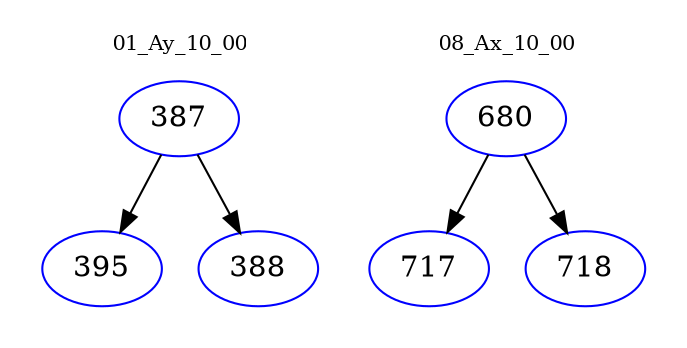 digraph{
subgraph cluster_0 {
color = white
label = "01_Ay_10_00";
fontsize=10;
T0_387 [label="387", color="blue"]
T0_387 -> T0_395 [color="black"]
T0_395 [label="395", color="blue"]
T0_387 -> T0_388 [color="black"]
T0_388 [label="388", color="blue"]
}
subgraph cluster_1 {
color = white
label = "08_Ax_10_00";
fontsize=10;
T1_680 [label="680", color="blue"]
T1_680 -> T1_717 [color="black"]
T1_717 [label="717", color="blue"]
T1_680 -> T1_718 [color="black"]
T1_718 [label="718", color="blue"]
}
}
